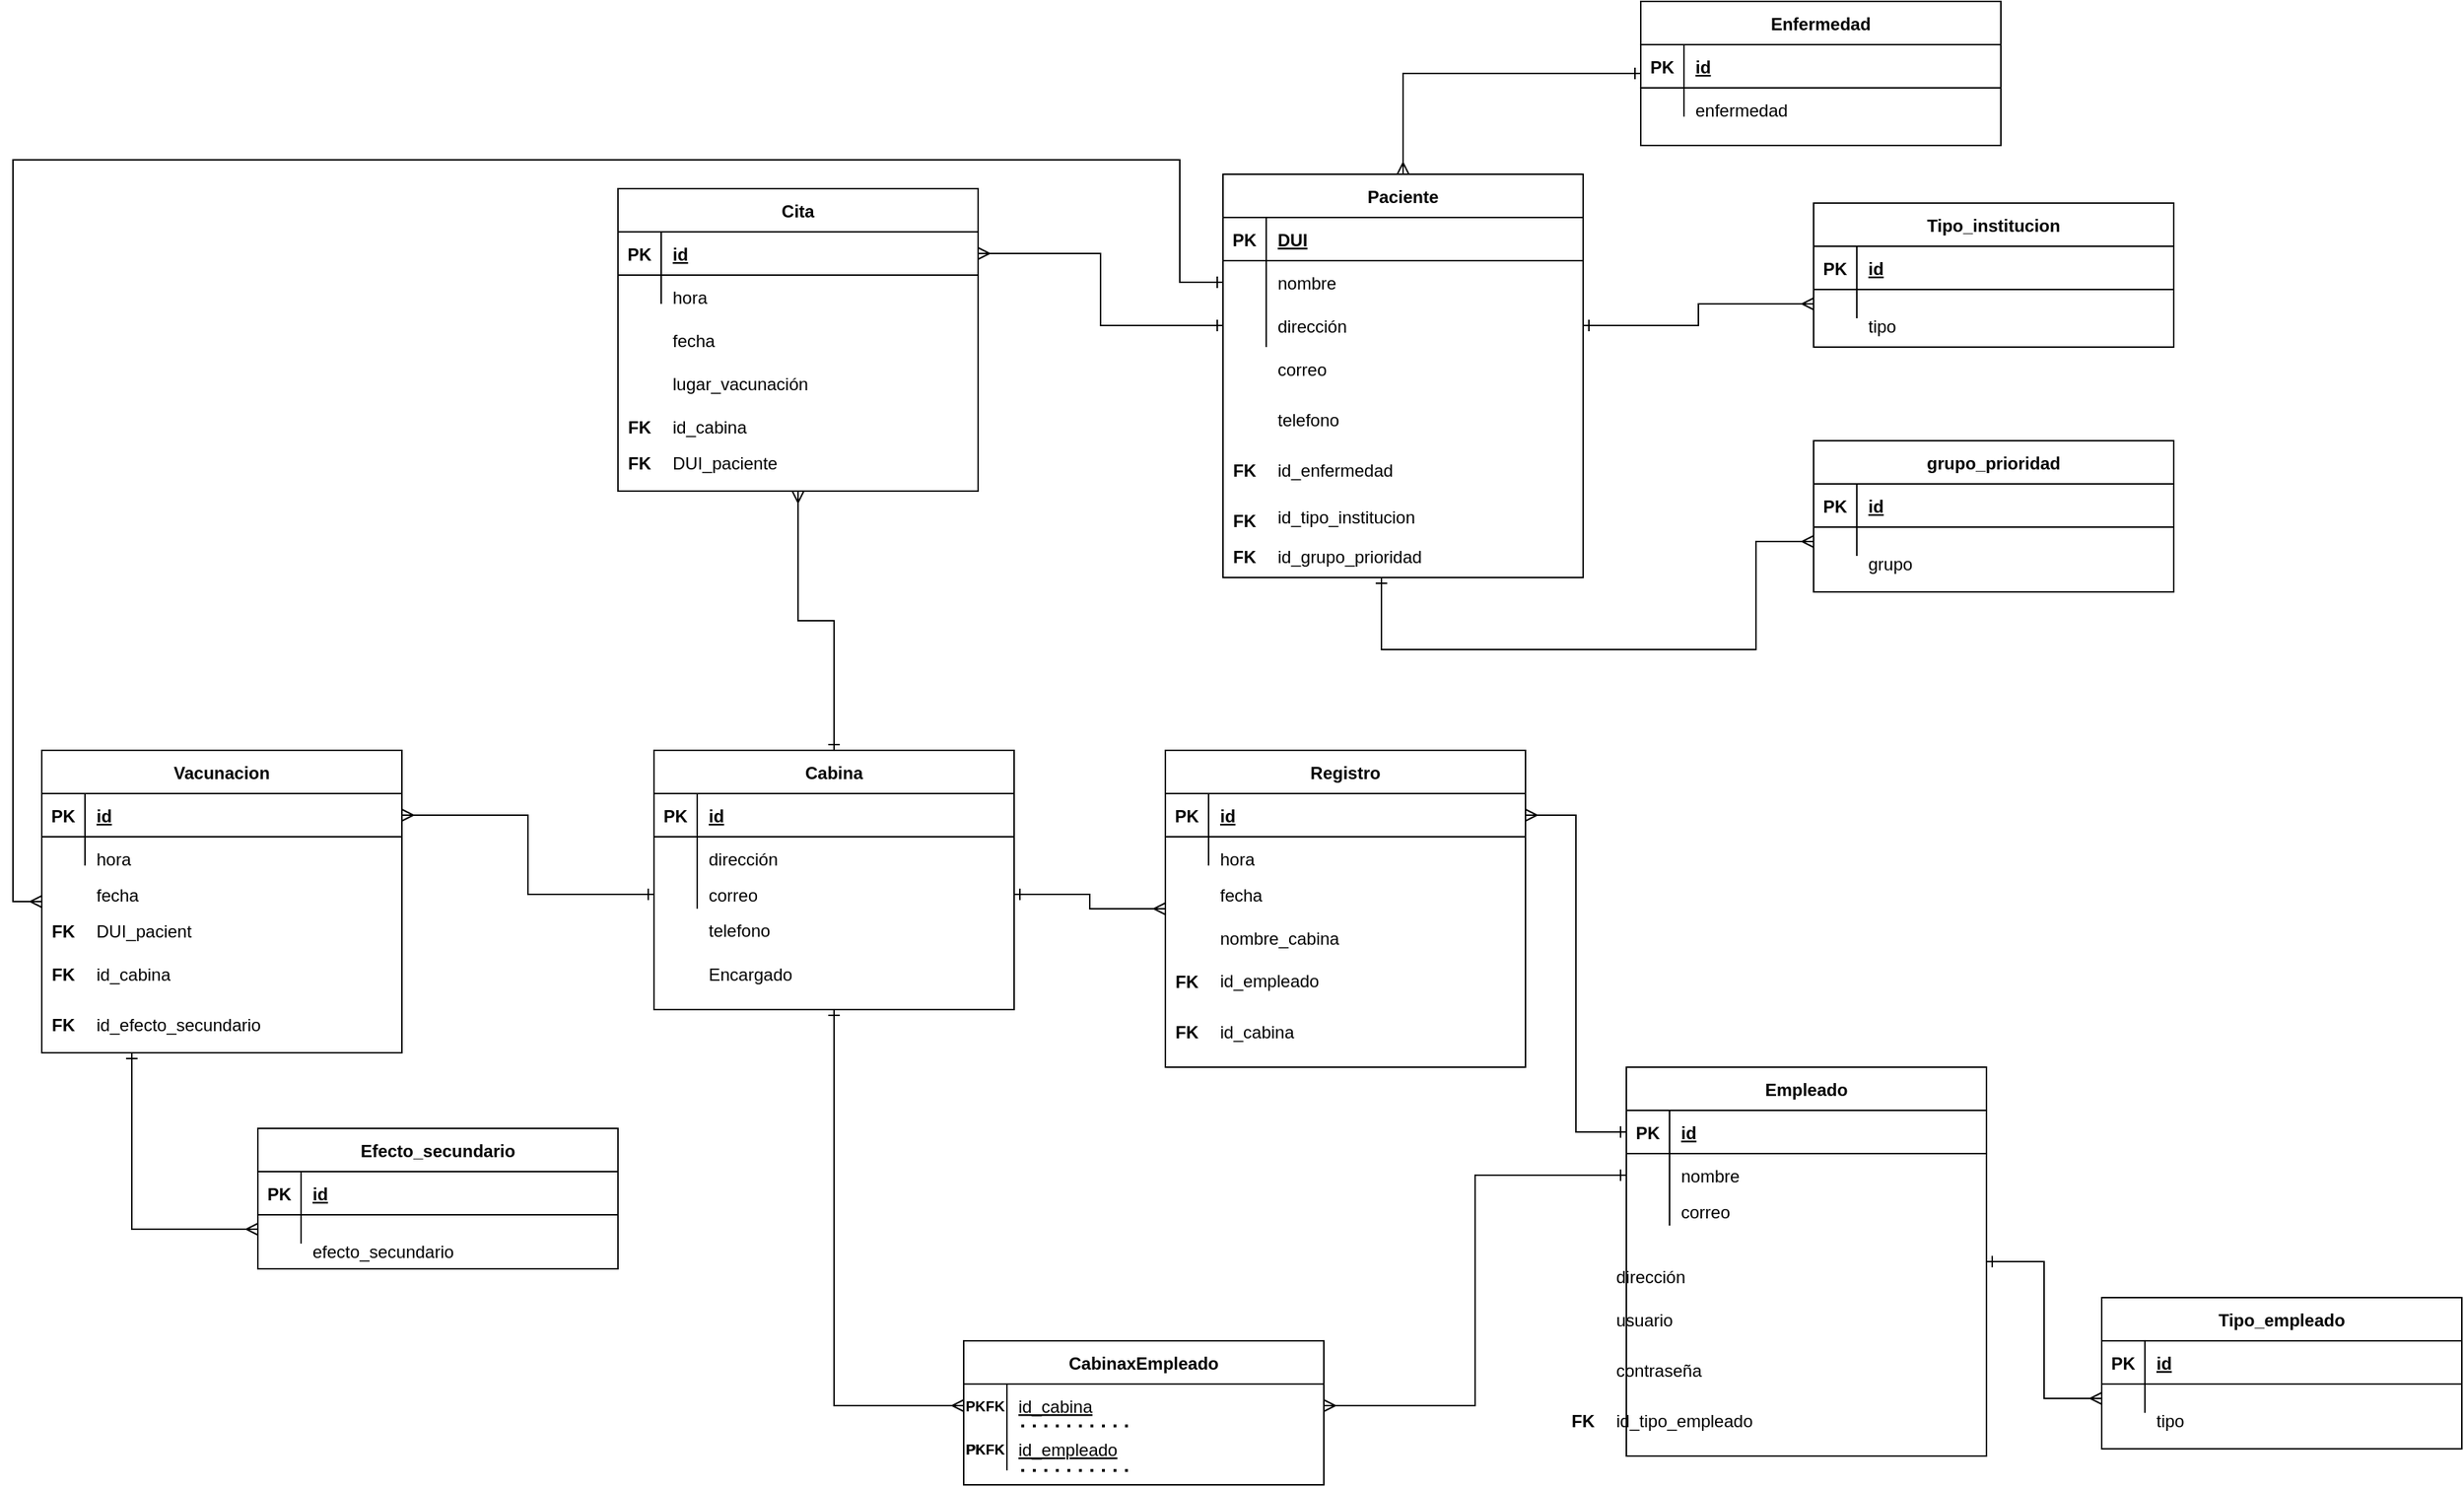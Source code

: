 <mxfile version="14.8.2" type="device"><diagram id="ucucBQ0eZwI9vxKAFCiw" name="Page-1"><mxGraphModel dx="973" dy="1701" grid="1" gridSize="10" guides="1" tooltips="1" connect="1" arrows="1" fold="1" page="1" pageScale="1" pageWidth="827" pageHeight="1169" math="0" shadow="0"><root><mxCell id="0"/><mxCell id="1" parent="0"/><mxCell id="_5tMs9fzG9VFILg5paLS-1" value="Cita" style="shape=table;startSize=30;container=1;collapsible=1;childLayout=tableLayout;fixedRows=1;rowLines=0;fontStyle=1;align=center;resizeLast=1;" parent="1" vertex="1"><mxGeometry x="490" y="40" width="250" height="210" as="geometry"/></mxCell><mxCell id="_5tMs9fzG9VFILg5paLS-2" value="" style="shape=partialRectangle;collapsible=0;dropTarget=0;pointerEvents=0;fillColor=none;points=[[0,0.5],[1,0.5]];portConstraint=eastwest;top=0;left=0;right=0;bottom=1;" parent="_5tMs9fzG9VFILg5paLS-1" vertex="1"><mxGeometry y="30" width="250" height="30" as="geometry"/></mxCell><mxCell id="_5tMs9fzG9VFILg5paLS-3" value="PK" style="shape=partialRectangle;overflow=hidden;connectable=0;fillColor=none;top=0;left=0;bottom=0;right=0;fontStyle=1;" parent="_5tMs9fzG9VFILg5paLS-2" vertex="1"><mxGeometry width="30" height="30" as="geometry"/></mxCell><mxCell id="_5tMs9fzG9VFILg5paLS-4" value="id" style="shape=partialRectangle;overflow=hidden;connectable=0;fillColor=none;top=0;left=0;bottom=0;right=0;align=left;spacingLeft=6;fontStyle=5;" parent="_5tMs9fzG9VFILg5paLS-2" vertex="1"><mxGeometry x="30" width="220" height="30" as="geometry"/></mxCell><mxCell id="_5tMs9fzG9VFILg5paLS-5" value="" style="shape=partialRectangle;collapsible=0;dropTarget=0;pointerEvents=0;fillColor=none;points=[[0,0.5],[1,0.5]];portConstraint=eastwest;top=0;left=0;right=0;bottom=0;" parent="_5tMs9fzG9VFILg5paLS-1" vertex="1"><mxGeometry y="60" width="250" height="20" as="geometry"/></mxCell><mxCell id="_5tMs9fzG9VFILg5paLS-6" value="" style="shape=partialRectangle;overflow=hidden;connectable=0;fillColor=none;top=0;left=0;bottom=0;right=0;" parent="_5tMs9fzG9VFILg5paLS-5" vertex="1"><mxGeometry width="30" height="20" as="geometry"/></mxCell><mxCell id="_5tMs9fzG9VFILg5paLS-7" value="" style="shape=partialRectangle;overflow=hidden;connectable=0;fillColor=none;top=0;left=0;bottom=0;right=0;align=left;spacingLeft=6;" parent="_5tMs9fzG9VFILg5paLS-5" vertex="1"><mxGeometry x="30" width="220" height="20" as="geometry"/></mxCell><mxCell id="_5tMs9fzG9VFILg5paLS-8" value="hora" style="shape=partialRectangle;overflow=hidden;connectable=0;fillColor=none;top=0;left=0;bottom=0;right=0;align=left;spacingLeft=6;" parent="1" vertex="1"><mxGeometry x="520" y="100" width="220" height="30" as="geometry"/></mxCell><mxCell id="_5tMs9fzG9VFILg5paLS-9" value="Paciente" style="shape=table;startSize=30;container=1;collapsible=1;childLayout=tableLayout;fixedRows=1;rowLines=0;fontStyle=1;align=center;resizeLast=1;" parent="1" vertex="1"><mxGeometry x="910" y="30" width="250" height="280" as="geometry"/></mxCell><mxCell id="_5tMs9fzG9VFILg5paLS-10" value="" style="shape=partialRectangle;collapsible=0;dropTarget=0;pointerEvents=0;fillColor=none;points=[[0,0.5],[1,0.5]];portConstraint=eastwest;top=0;left=0;right=0;bottom=1;" parent="_5tMs9fzG9VFILg5paLS-9" vertex="1"><mxGeometry y="30" width="250" height="30" as="geometry"/></mxCell><mxCell id="_5tMs9fzG9VFILg5paLS-11" value="PK" style="shape=partialRectangle;overflow=hidden;connectable=0;fillColor=none;top=0;left=0;bottom=0;right=0;fontStyle=1;" parent="_5tMs9fzG9VFILg5paLS-10" vertex="1"><mxGeometry width="30" height="30" as="geometry"/></mxCell><mxCell id="_5tMs9fzG9VFILg5paLS-12" value="DUI" style="shape=partialRectangle;overflow=hidden;connectable=0;fillColor=none;top=0;left=0;bottom=0;right=0;align=left;spacingLeft=6;fontStyle=5;" parent="_5tMs9fzG9VFILg5paLS-10" vertex="1"><mxGeometry x="30" width="220" height="30" as="geometry"/></mxCell><mxCell id="_5tMs9fzG9VFILg5paLS-13" value="" style="shape=partialRectangle;collapsible=0;dropTarget=0;pointerEvents=0;fillColor=none;points=[[0,0.5],[1,0.5]];portConstraint=eastwest;top=0;left=0;right=0;bottom=0;" parent="_5tMs9fzG9VFILg5paLS-9" vertex="1"><mxGeometry y="60" width="250" height="30" as="geometry"/></mxCell><mxCell id="_5tMs9fzG9VFILg5paLS-14" value="" style="shape=partialRectangle;overflow=hidden;connectable=0;fillColor=none;top=0;left=0;bottom=0;right=0;" parent="_5tMs9fzG9VFILg5paLS-13" vertex="1"><mxGeometry width="30" height="30" as="geometry"/></mxCell><mxCell id="_5tMs9fzG9VFILg5paLS-15" value="nombre" style="shape=partialRectangle;overflow=hidden;connectable=0;fillColor=none;top=0;left=0;bottom=0;right=0;align=left;spacingLeft=6;" parent="_5tMs9fzG9VFILg5paLS-13" vertex="1"><mxGeometry x="30" width="220" height="30" as="geometry"/></mxCell><mxCell id="_5tMs9fzG9VFILg5paLS-16" value="" style="shape=partialRectangle;collapsible=0;dropTarget=0;pointerEvents=0;fillColor=none;points=[[0,0.5],[1,0.5]];portConstraint=eastwest;top=0;left=0;right=0;bottom=0;" parent="_5tMs9fzG9VFILg5paLS-9" vertex="1"><mxGeometry y="90" width="250" height="30" as="geometry"/></mxCell><mxCell id="_5tMs9fzG9VFILg5paLS-17" value="" style="shape=partialRectangle;overflow=hidden;connectable=0;fillColor=none;top=0;left=0;bottom=0;right=0;" parent="_5tMs9fzG9VFILg5paLS-16" vertex="1"><mxGeometry width="30" height="30" as="geometry"/></mxCell><mxCell id="_5tMs9fzG9VFILg5paLS-18" value="dirección" style="shape=partialRectangle;overflow=hidden;connectable=0;fillColor=none;top=0;left=0;bottom=0;right=0;align=left;spacingLeft=6;" parent="_5tMs9fzG9VFILg5paLS-16" vertex="1"><mxGeometry x="30" width="220" height="30" as="geometry"/></mxCell><mxCell id="_5tMs9fzG9VFILg5paLS-19" value="correo" style="shape=partialRectangle;overflow=hidden;connectable=0;fillColor=none;top=0;left=0;bottom=0;right=0;align=left;spacingLeft=6;" parent="1" vertex="1"><mxGeometry x="940" y="150" width="220" height="30" as="geometry"/></mxCell><mxCell id="_5tMs9fzG9VFILg5paLS-20" value="telefono" style="shape=partialRectangle;overflow=hidden;connectable=0;fillColor=none;top=0;left=0;bottom=0;right=0;align=left;spacingLeft=6;" parent="1" vertex="1"><mxGeometry x="940" y="180" width="220" height="40" as="geometry"/></mxCell><mxCell id="_5tMs9fzG9VFILg5paLS-21" style="edgeStyle=orthogonalEdgeStyle;rounded=0;orthogonalLoop=1;jettySize=auto;html=1;startArrow=ERone;startFill=0;endArrow=ERmany;endFill=0;exitX=0;exitY=0.5;exitDx=0;exitDy=0;entryX=1;entryY=0.5;entryDx=0;entryDy=0;" parent="1" source="_5tMs9fzG9VFILg5paLS-16" target="_5tMs9fzG9VFILg5paLS-2" edge="1"><mxGeometry relative="1" as="geometry"><mxPoint x="330" y="125" as="sourcePoint"/><mxPoint x="740" y="105" as="targetPoint"/></mxGeometry></mxCell><mxCell id="_5tMs9fzG9VFILg5paLS-22" value="DUI_paciente" style="shape=partialRectangle;overflow=hidden;connectable=0;fillColor=none;top=0;left=0;bottom=0;right=0;align=left;spacingLeft=6;" parent="1" vertex="1"><mxGeometry x="520" y="215" width="220" height="30" as="geometry"/></mxCell><mxCell id="_5tMs9fzG9VFILg5paLS-23" value="FK" style="shape=partialRectangle;overflow=hidden;connectable=0;fillColor=none;top=0;left=0;bottom=0;right=0;fontStyle=1;" parent="1" vertex="1"><mxGeometry x="490" y="215" width="30" height="30" as="geometry"/></mxCell><mxCell id="_5tMs9fzG9VFILg5paLS-24" value="id_enfermedad" style="shape=partialRectangle;overflow=hidden;connectable=0;fillColor=none;top=0;left=0;bottom=0;right=0;align=left;spacingLeft=6;" parent="1" vertex="1"><mxGeometry x="940" y="215" width="220" height="40" as="geometry"/></mxCell><mxCell id="_5tMs9fzG9VFILg5paLS-26" value="id_cabina" style="shape=partialRectangle;overflow=hidden;connectable=0;fillColor=none;top=0;left=0;bottom=0;right=0;align=left;spacingLeft=6;" parent="1" vertex="1"><mxGeometry x="520" y="190" width="220" height="30" as="geometry"/></mxCell><mxCell id="_5tMs9fzG9VFILg5paLS-27" value="FK" style="shape=partialRectangle;overflow=hidden;connectable=0;fillColor=none;top=0;left=0;bottom=0;right=0;fontStyle=1;" parent="1" vertex="1"><mxGeometry x="490" y="190" width="30" height="30" as="geometry"/></mxCell><mxCell id="_5tMs9fzG9VFILg5paLS-28" style="edgeStyle=orthogonalEdgeStyle;rounded=0;orthogonalLoop=1;jettySize=auto;html=1;startArrow=ERone;startFill=0;endArrow=ERmany;endFill=0;exitX=0.5;exitY=0;exitDx=0;exitDy=0;entryX=0.5;entryY=1;entryDx=0;entryDy=0;" parent="1" source="_5tMs9fzG9VFILg5paLS-29" target="_5tMs9fzG9VFILg5paLS-1" edge="1"><mxGeometry relative="1" as="geometry"><mxPoint x="880" y="340" as="sourcePoint"/><mxPoint x="614" y="310" as="targetPoint"/></mxGeometry></mxCell><mxCell id="_5tMs9fzG9VFILg5paLS-29" value="Cabina" style="shape=table;startSize=30;container=1;collapsible=1;childLayout=tableLayout;fixedRows=1;rowLines=0;fontStyle=1;align=center;resizeLast=1;" parent="1" vertex="1"><mxGeometry x="515" y="430" width="250" height="180" as="geometry"/></mxCell><mxCell id="_5tMs9fzG9VFILg5paLS-30" value="" style="shape=partialRectangle;collapsible=0;dropTarget=0;pointerEvents=0;fillColor=none;points=[[0,0.5],[1,0.5]];portConstraint=eastwest;top=0;left=0;right=0;bottom=1;" parent="_5tMs9fzG9VFILg5paLS-29" vertex="1"><mxGeometry y="30" width="250" height="30" as="geometry"/></mxCell><mxCell id="_5tMs9fzG9VFILg5paLS-31" value="PK" style="shape=partialRectangle;overflow=hidden;connectable=0;fillColor=none;top=0;left=0;bottom=0;right=0;fontStyle=1;" parent="_5tMs9fzG9VFILg5paLS-30" vertex="1"><mxGeometry width="30" height="30" as="geometry"/></mxCell><mxCell id="_5tMs9fzG9VFILg5paLS-32" value="id" style="shape=partialRectangle;overflow=hidden;connectable=0;fillColor=none;top=0;left=0;bottom=0;right=0;align=left;spacingLeft=6;fontStyle=5;" parent="_5tMs9fzG9VFILg5paLS-30" vertex="1"><mxGeometry x="30" width="220" height="30" as="geometry"/></mxCell><mxCell id="_5tMs9fzG9VFILg5paLS-33" value="" style="shape=partialRectangle;collapsible=0;dropTarget=0;pointerEvents=0;fillColor=none;points=[[0,0.5],[1,0.5]];portConstraint=eastwest;top=0;left=0;right=0;bottom=0;" parent="_5tMs9fzG9VFILg5paLS-29" vertex="1"><mxGeometry y="60" width="250" height="30" as="geometry"/></mxCell><mxCell id="_5tMs9fzG9VFILg5paLS-34" value="" style="shape=partialRectangle;overflow=hidden;connectable=0;fillColor=none;top=0;left=0;bottom=0;right=0;" parent="_5tMs9fzG9VFILg5paLS-33" vertex="1"><mxGeometry width="30" height="30" as="geometry"/></mxCell><mxCell id="_5tMs9fzG9VFILg5paLS-35" value="dirección" style="shape=partialRectangle;overflow=hidden;connectable=0;fillColor=none;top=0;left=0;bottom=0;right=0;align=left;spacingLeft=6;" parent="_5tMs9fzG9VFILg5paLS-33" vertex="1"><mxGeometry x="30" width="220" height="30" as="geometry"/></mxCell><mxCell id="_5tMs9fzG9VFILg5paLS-36" value="" style="shape=partialRectangle;collapsible=0;dropTarget=0;pointerEvents=0;fillColor=none;points=[[0,0.5],[1,0.5]];portConstraint=eastwest;top=0;left=0;right=0;bottom=0;" parent="_5tMs9fzG9VFILg5paLS-29" vertex="1"><mxGeometry y="90" width="250" height="20" as="geometry"/></mxCell><mxCell id="_5tMs9fzG9VFILg5paLS-37" value="" style="shape=partialRectangle;overflow=hidden;connectable=0;fillColor=none;top=0;left=0;bottom=0;right=0;" parent="_5tMs9fzG9VFILg5paLS-36" vertex="1"><mxGeometry width="30" height="20" as="geometry"/></mxCell><mxCell id="_5tMs9fzG9VFILg5paLS-38" value="correo" style="shape=partialRectangle;overflow=hidden;connectable=0;fillColor=none;top=0;left=0;bottom=0;right=0;align=left;spacingLeft=6;" parent="_5tMs9fzG9VFILg5paLS-36" vertex="1"><mxGeometry x="30" width="220" height="20" as="geometry"/></mxCell><mxCell id="_5tMs9fzG9VFILg5paLS-39" value="telefono" style="shape=partialRectangle;overflow=hidden;connectable=0;fillColor=none;top=0;left=0;bottom=0;right=0;align=left;spacingLeft=6;" parent="1" vertex="1"><mxGeometry x="545" y="539.5" width="220" height="30" as="geometry"/></mxCell><mxCell id="_5tMs9fzG9VFILg5paLS-40" value="Encargado" style="shape=partialRectangle;overflow=hidden;connectable=0;fillColor=none;top=0;left=0;bottom=0;right=0;align=left;spacingLeft=6;" parent="1" vertex="1"><mxGeometry x="545" y="570" width="220" height="30" as="geometry"/></mxCell><mxCell id="_5tMs9fzG9VFILg5paLS-41" value="Empleado" style="shape=table;startSize=30;container=1;collapsible=1;childLayout=tableLayout;fixedRows=1;rowLines=0;fontStyle=1;align=center;resizeLast=1;" parent="1" vertex="1"><mxGeometry x="1190" y="650" width="250" height="270" as="geometry"/></mxCell><mxCell id="_5tMs9fzG9VFILg5paLS-42" value="" style="shape=partialRectangle;collapsible=0;dropTarget=0;pointerEvents=0;fillColor=none;points=[[0,0.5],[1,0.5]];portConstraint=eastwest;top=0;left=0;right=0;bottom=1;" parent="_5tMs9fzG9VFILg5paLS-41" vertex="1"><mxGeometry y="30" width="250" height="30" as="geometry"/></mxCell><mxCell id="_5tMs9fzG9VFILg5paLS-43" value="PK" style="shape=partialRectangle;overflow=hidden;connectable=0;fillColor=none;top=0;left=0;bottom=0;right=0;fontStyle=1;" parent="_5tMs9fzG9VFILg5paLS-42" vertex="1"><mxGeometry width="30" height="30" as="geometry"/></mxCell><mxCell id="_5tMs9fzG9VFILg5paLS-44" value="id" style="shape=partialRectangle;overflow=hidden;connectable=0;fillColor=none;top=0;left=0;bottom=0;right=0;align=left;spacingLeft=6;fontStyle=5;" parent="_5tMs9fzG9VFILg5paLS-42" vertex="1"><mxGeometry x="30" width="220" height="30" as="geometry"/></mxCell><mxCell id="_5tMs9fzG9VFILg5paLS-45" value="" style="shape=partialRectangle;collapsible=0;dropTarget=0;pointerEvents=0;fillColor=none;points=[[0,0.5],[1,0.5]];portConstraint=eastwest;top=0;left=0;right=0;bottom=0;" parent="_5tMs9fzG9VFILg5paLS-41" vertex="1"><mxGeometry y="60" width="250" height="30" as="geometry"/></mxCell><mxCell id="_5tMs9fzG9VFILg5paLS-46" value="" style="shape=partialRectangle;overflow=hidden;connectable=0;fillColor=none;top=0;left=0;bottom=0;right=0;" parent="_5tMs9fzG9VFILg5paLS-45" vertex="1"><mxGeometry width="30" height="30" as="geometry"/></mxCell><mxCell id="_5tMs9fzG9VFILg5paLS-47" value="nombre" style="shape=partialRectangle;overflow=hidden;connectable=0;fillColor=none;top=0;left=0;bottom=0;right=0;align=left;spacingLeft=6;" parent="_5tMs9fzG9VFILg5paLS-45" vertex="1"><mxGeometry x="30" width="220" height="30" as="geometry"/></mxCell><mxCell id="_5tMs9fzG9VFILg5paLS-48" value="" style="shape=partialRectangle;collapsible=0;dropTarget=0;pointerEvents=0;fillColor=none;points=[[0,0.5],[1,0.5]];portConstraint=eastwest;top=0;left=0;right=0;bottom=0;" parent="_5tMs9fzG9VFILg5paLS-41" vertex="1"><mxGeometry y="90" width="250" height="20" as="geometry"/></mxCell><mxCell id="_5tMs9fzG9VFILg5paLS-49" value="" style="shape=partialRectangle;overflow=hidden;connectable=0;fillColor=none;top=0;left=0;bottom=0;right=0;" parent="_5tMs9fzG9VFILg5paLS-48" vertex="1"><mxGeometry width="30" height="20" as="geometry"/></mxCell><mxCell id="_5tMs9fzG9VFILg5paLS-50" value="correo" style="shape=partialRectangle;overflow=hidden;connectable=0;fillColor=none;top=0;left=0;bottom=0;right=0;align=left;spacingLeft=6;" parent="_5tMs9fzG9VFILg5paLS-48" vertex="1"><mxGeometry x="30" width="220" height="20" as="geometry"/></mxCell><mxCell id="_5tMs9fzG9VFILg5paLS-52" value="dirección" style="shape=partialRectangle;overflow=hidden;connectable=0;fillColor=none;top=0;left=0;bottom=0;right=0;align=left;spacingLeft=6;" parent="1" vertex="1"><mxGeometry x="1175" y="780" width="220" height="30" as="geometry"/></mxCell><mxCell id="_5tMs9fzG9VFILg5paLS-54" value="CabinaxEmpleado" style="shape=table;startSize=30;container=1;collapsible=1;childLayout=tableLayout;fixedRows=1;rowLines=0;fontStyle=1;align=center;resizeLast=1;" parent="1" vertex="1"><mxGeometry x="730" y="840" width="250" height="100" as="geometry"/></mxCell><mxCell id="_5tMs9fzG9VFILg5paLS-55" value="" style="shape=partialRectangle;collapsible=0;dropTarget=0;pointerEvents=0;fillColor=none;points=[[0,0.5],[1,0.5]];portConstraint=eastwest;top=0;left=0;right=0;bottom=0;" parent="_5tMs9fzG9VFILg5paLS-54" vertex="1"><mxGeometry y="30" width="250" height="30" as="geometry"/></mxCell><mxCell id="_5tMs9fzG9VFILg5paLS-56" value="PKFK" style="shape=partialRectangle;overflow=hidden;connectable=0;fillColor=none;top=0;left=0;bottom=0;right=0;fontSize=10;fontStyle=1" parent="_5tMs9fzG9VFILg5paLS-55" vertex="1"><mxGeometry width="30" height="30" as="geometry"/></mxCell><mxCell id="_5tMs9fzG9VFILg5paLS-57" value="id_cabina" style="shape=partialRectangle;overflow=hidden;connectable=0;fillColor=none;top=0;left=0;bottom=0;right=0;align=left;spacingLeft=6;fontStyle=4" parent="_5tMs9fzG9VFILg5paLS-55" vertex="1"><mxGeometry x="30" width="220" height="30" as="geometry"/></mxCell><mxCell id="_5tMs9fzG9VFILg5paLS-58" value="" style="shape=partialRectangle;collapsible=0;dropTarget=0;pointerEvents=0;fillColor=none;points=[[0,0.5],[1,0.5]];portConstraint=eastwest;top=0;left=0;right=0;bottom=0;" parent="_5tMs9fzG9VFILg5paLS-54" vertex="1"><mxGeometry y="60" width="250" height="30" as="geometry"/></mxCell><mxCell id="_5tMs9fzG9VFILg5paLS-59" value="" style="shape=partialRectangle;overflow=hidden;connectable=0;fillColor=none;top=0;left=0;bottom=0;right=0;" parent="_5tMs9fzG9VFILg5paLS-58" vertex="1"><mxGeometry width="30" height="30" as="geometry"/></mxCell><mxCell id="_5tMs9fzG9VFILg5paLS-60" value="id_empleado" style="shape=partialRectangle;overflow=hidden;connectable=0;fillColor=none;top=0;left=0;bottom=0;right=0;align=left;spacingLeft=6;fontStyle=4" parent="_5tMs9fzG9VFILg5paLS-58" vertex="1"><mxGeometry x="30" width="220" height="30" as="geometry"/></mxCell><mxCell id="_5tMs9fzG9VFILg5paLS-61" value="PKFK" style="shape=partialRectangle;overflow=hidden;connectable=0;fillColor=none;top=0;left=0;bottom=0;right=0;fontSize=10;" parent="1" vertex="1"><mxGeometry x="730" y="900" width="30" height="30" as="geometry"/></mxCell><mxCell id="_5tMs9fzG9VFILg5paLS-62" value="PKFK" style="shape=partialRectangle;overflow=hidden;connectable=0;fillColor=none;top=0;left=0;bottom=0;right=0;fontSize=10;fontStyle=1" parent="1" vertex="1"><mxGeometry x="730" y="900" width="30" height="30" as="geometry"/></mxCell><mxCell id="_5tMs9fzG9VFILg5paLS-63" value="" style="endArrow=none;dashed=1;html=1;dashPattern=1 3;strokeWidth=2;" parent="1" edge="1"><mxGeometry width="50" height="50" relative="1" as="geometry"><mxPoint x="770.0" y="899.17" as="sourcePoint"/><mxPoint x="850.0" y="899.17" as="targetPoint"/></mxGeometry></mxCell><mxCell id="_5tMs9fzG9VFILg5paLS-64" value="" style="endArrow=none;dashed=1;html=1;dashPattern=1 3;strokeWidth=2;" parent="1" edge="1"><mxGeometry width="50" height="50" relative="1" as="geometry"><mxPoint x="770.0" y="930" as="sourcePoint"/><mxPoint x="850.0" y="930" as="targetPoint"/></mxGeometry></mxCell><mxCell id="_5tMs9fzG9VFILg5paLS-65" style="edgeStyle=orthogonalEdgeStyle;rounded=0;orthogonalLoop=1;jettySize=auto;html=1;startArrow=ERone;startFill=0;endArrow=ERmany;endFill=0;exitX=0.5;exitY=1;exitDx=0;exitDy=0;entryX=0;entryY=0.5;entryDx=0;entryDy=0;" parent="1" source="_5tMs9fzG9VFILg5paLS-29" target="_5tMs9fzG9VFILg5paLS-55" edge="1"><mxGeometry relative="1" as="geometry"><mxPoint x="643" y="950" as="sourcePoint"/><mxPoint x="617" y="750" as="targetPoint"/></mxGeometry></mxCell><mxCell id="_5tMs9fzG9VFILg5paLS-66" style="edgeStyle=orthogonalEdgeStyle;rounded=0;orthogonalLoop=1;jettySize=auto;html=1;startArrow=ERone;startFill=0;endArrow=ERmany;endFill=0;exitX=0;exitY=0.5;exitDx=0;exitDy=0;entryX=1;entryY=0.5;entryDx=0;entryDy=0;" parent="1" source="_5tMs9fzG9VFILg5paLS-45" target="_5tMs9fzG9VFILg5paLS-55" edge="1"><mxGeometry relative="1" as="geometry"><mxPoint x="1296" y="885" as="sourcePoint"/><mxPoint x="1270" y="685" as="targetPoint"/></mxGeometry></mxCell><mxCell id="_5tMs9fzG9VFILg5paLS-70" value="fecha" style="shape=partialRectangle;overflow=hidden;connectable=0;fillColor=none;top=0;left=0;bottom=0;right=0;align=left;spacingLeft=6;fontStyle=0" parent="1" vertex="1"><mxGeometry x="520" y="130" width="220" height="30" as="geometry"/></mxCell><mxCell id="_5tMs9fzG9VFILg5paLS-71" value="lugar_vacunación" style="shape=partialRectangle;overflow=hidden;connectable=0;fillColor=none;top=0;left=0;bottom=0;right=0;align=left;spacingLeft=6;" parent="1" vertex="1"><mxGeometry x="520" y="160" width="220" height="30" as="geometry"/></mxCell><mxCell id="_5tMs9fzG9VFILg5paLS-72" value="Registro" style="shape=table;startSize=30;container=1;collapsible=1;childLayout=tableLayout;fixedRows=1;rowLines=0;fontStyle=1;align=center;resizeLast=1;" parent="1" vertex="1"><mxGeometry x="870" y="430" width="250" height="220" as="geometry"/></mxCell><mxCell id="_5tMs9fzG9VFILg5paLS-73" value="" style="shape=partialRectangle;collapsible=0;dropTarget=0;pointerEvents=0;fillColor=none;points=[[0,0.5],[1,0.5]];portConstraint=eastwest;top=0;left=0;right=0;bottom=1;" parent="_5tMs9fzG9VFILg5paLS-72" vertex="1"><mxGeometry y="30" width="250" height="30" as="geometry"/></mxCell><mxCell id="_5tMs9fzG9VFILg5paLS-74" value="PK" style="shape=partialRectangle;overflow=hidden;connectable=0;fillColor=none;top=0;left=0;bottom=0;right=0;fontStyle=1;" parent="_5tMs9fzG9VFILg5paLS-73" vertex="1"><mxGeometry width="30" height="30" as="geometry"/></mxCell><mxCell id="_5tMs9fzG9VFILg5paLS-75" value="id" style="shape=partialRectangle;overflow=hidden;connectable=0;fillColor=none;top=0;left=0;bottom=0;right=0;align=left;spacingLeft=6;fontStyle=5;" parent="_5tMs9fzG9VFILg5paLS-73" vertex="1"><mxGeometry x="30" width="220" height="30" as="geometry"/></mxCell><mxCell id="_5tMs9fzG9VFILg5paLS-76" value="" style="shape=partialRectangle;collapsible=0;dropTarget=0;pointerEvents=0;fillColor=none;points=[[0,0.5],[1,0.5]];portConstraint=eastwest;top=0;left=0;right=0;bottom=0;" parent="_5tMs9fzG9VFILg5paLS-72" vertex="1"><mxGeometry y="60" width="250" height="20" as="geometry"/></mxCell><mxCell id="_5tMs9fzG9VFILg5paLS-77" value="" style="shape=partialRectangle;overflow=hidden;connectable=0;fillColor=none;top=0;left=0;bottom=0;right=0;" parent="_5tMs9fzG9VFILg5paLS-76" vertex="1"><mxGeometry width="30" height="20" as="geometry"/></mxCell><mxCell id="_5tMs9fzG9VFILg5paLS-78" value="" style="shape=partialRectangle;overflow=hidden;connectable=0;fillColor=none;top=0;left=0;bottom=0;right=0;align=left;spacingLeft=6;" parent="_5tMs9fzG9VFILg5paLS-76" vertex="1"><mxGeometry x="30" width="220" height="20" as="geometry"/></mxCell><mxCell id="_5tMs9fzG9VFILg5paLS-79" value="hora" style="shape=partialRectangle;overflow=hidden;connectable=0;fillColor=none;top=0;left=0;bottom=0;right=0;align=left;spacingLeft=6;" parent="1" vertex="1"><mxGeometry x="900" y="490" width="220" height="30" as="geometry"/></mxCell><mxCell id="_5tMs9fzG9VFILg5paLS-80" value="id_empleado" style="shape=partialRectangle;overflow=hidden;connectable=0;fillColor=none;top=0;left=0;bottom=0;right=0;align=left;spacingLeft=6;" parent="1" vertex="1"><mxGeometry x="900" y="569.5" width="220" height="40" as="geometry"/></mxCell><mxCell id="_5tMs9fzG9VFILg5paLS-81" value="FK" style="shape=partialRectangle;overflow=hidden;connectable=0;fillColor=none;top=0;left=0;bottom=0;right=0;fontStyle=1;" parent="1" vertex="1"><mxGeometry x="870" y="575" width="30" height="30" as="geometry"/></mxCell><mxCell id="_5tMs9fzG9VFILg5paLS-82" value="fecha" style="shape=partialRectangle;overflow=hidden;connectable=0;fillColor=none;top=0;left=0;bottom=0;right=0;align=left;spacingLeft=6;fontStyle=0" parent="1" vertex="1"><mxGeometry x="900" y="515" width="220" height="30" as="geometry"/></mxCell><mxCell id="_5tMs9fzG9VFILg5paLS-83" value="nombre_cabina" style="shape=partialRectangle;overflow=hidden;connectable=0;fillColor=none;top=0;left=0;bottom=0;right=0;align=left;spacingLeft=6;" parent="1" vertex="1"><mxGeometry x="900" y="545" width="220" height="30" as="geometry"/></mxCell><mxCell id="_5tMs9fzG9VFILg5paLS-84" style="edgeStyle=orthogonalEdgeStyle;rounded=0;orthogonalLoop=1;jettySize=auto;html=1;startArrow=ERone;startFill=0;endArrow=ERmany;endFill=0;exitX=0;exitY=0.5;exitDx=0;exitDy=0;entryX=1;entryY=0.5;entryDx=0;entryDy=0;" parent="1" source="_5tMs9fzG9VFILg5paLS-42" target="_5tMs9fzG9VFILg5paLS-73" edge="1"><mxGeometry relative="1" as="geometry"><mxPoint x="650" y="440" as="sourcePoint"/><mxPoint x="625" y="300" as="targetPoint"/></mxGeometry></mxCell><mxCell id="_5tMs9fzG9VFILg5paLS-85" value="Vacunacion" style="shape=table;startSize=30;container=1;collapsible=1;childLayout=tableLayout;fixedRows=1;rowLines=0;fontStyle=1;align=center;resizeLast=1;" parent="1" vertex="1"><mxGeometry x="90" y="430" width="250" height="210" as="geometry"/></mxCell><mxCell id="_5tMs9fzG9VFILg5paLS-86" value="" style="shape=partialRectangle;collapsible=0;dropTarget=0;pointerEvents=0;fillColor=none;points=[[0,0.5],[1,0.5]];portConstraint=eastwest;top=0;left=0;right=0;bottom=1;" parent="_5tMs9fzG9VFILg5paLS-85" vertex="1"><mxGeometry y="30" width="250" height="30" as="geometry"/></mxCell><mxCell id="_5tMs9fzG9VFILg5paLS-87" value="PK" style="shape=partialRectangle;overflow=hidden;connectable=0;fillColor=none;top=0;left=0;bottom=0;right=0;fontStyle=1;" parent="_5tMs9fzG9VFILg5paLS-86" vertex="1"><mxGeometry width="30" height="30" as="geometry"/></mxCell><mxCell id="_5tMs9fzG9VFILg5paLS-88" value="id" style="shape=partialRectangle;overflow=hidden;connectable=0;fillColor=none;top=0;left=0;bottom=0;right=0;align=left;spacingLeft=6;fontStyle=5;" parent="_5tMs9fzG9VFILg5paLS-86" vertex="1"><mxGeometry x="30" width="220" height="30" as="geometry"/></mxCell><mxCell id="_5tMs9fzG9VFILg5paLS-89" value="" style="shape=partialRectangle;collapsible=0;dropTarget=0;pointerEvents=0;fillColor=none;points=[[0,0.5],[1,0.5]];portConstraint=eastwest;top=0;left=0;right=0;bottom=0;" parent="_5tMs9fzG9VFILg5paLS-85" vertex="1"><mxGeometry y="60" width="250" height="20" as="geometry"/></mxCell><mxCell id="_5tMs9fzG9VFILg5paLS-90" value="" style="shape=partialRectangle;overflow=hidden;connectable=0;fillColor=none;top=0;left=0;bottom=0;right=0;" parent="_5tMs9fzG9VFILg5paLS-89" vertex="1"><mxGeometry width="30" height="20" as="geometry"/></mxCell><mxCell id="_5tMs9fzG9VFILg5paLS-91" value="" style="shape=partialRectangle;overflow=hidden;connectable=0;fillColor=none;top=0;left=0;bottom=0;right=0;align=left;spacingLeft=6;" parent="_5tMs9fzG9VFILg5paLS-89" vertex="1"><mxGeometry x="30" width="220" height="20" as="geometry"/></mxCell><mxCell id="_5tMs9fzG9VFILg5paLS-92" value="hora" style="shape=partialRectangle;overflow=hidden;connectable=0;fillColor=none;top=0;left=0;bottom=0;right=0;align=left;spacingLeft=6;" parent="1" vertex="1"><mxGeometry x="120" y="490" width="220" height="30" as="geometry"/></mxCell><mxCell id="_5tMs9fzG9VFILg5paLS-93" value="id_cabina" style="shape=partialRectangle;overflow=hidden;connectable=0;fillColor=none;top=0;left=0;bottom=0;right=0;align=left;spacingLeft=6;" parent="1" vertex="1"><mxGeometry x="120" y="565" width="220" height="40" as="geometry"/></mxCell><mxCell id="_5tMs9fzG9VFILg5paLS-94" value="FK" style="shape=partialRectangle;overflow=hidden;connectable=0;fillColor=none;top=0;left=0;bottom=0;right=0;fontStyle=1;" parent="1" vertex="1"><mxGeometry x="90" y="570" width="30" height="30" as="geometry"/></mxCell><mxCell id="_5tMs9fzG9VFILg5paLS-95" value="fecha" style="shape=partialRectangle;overflow=hidden;connectable=0;fillColor=none;top=0;left=0;bottom=0;right=0;align=left;spacingLeft=6;fontStyle=0" parent="1" vertex="1"><mxGeometry x="120" y="515" width="220" height="30" as="geometry"/></mxCell><mxCell id="_5tMs9fzG9VFILg5paLS-97" style="edgeStyle=orthogonalEdgeStyle;rounded=0;orthogonalLoop=1;jettySize=auto;html=1;startArrow=ERone;startFill=0;endArrow=ERmany;endFill=0;exitX=0;exitY=0.5;exitDx=0;exitDy=0;entryX=1;entryY=0.5;entryDx=0;entryDy=0;" parent="1" source="_5tMs9fzG9VFILg5paLS-36" target="_5tMs9fzG9VFILg5paLS-86" edge="1"><mxGeometry relative="1" as="geometry"><mxPoint x="1230.0" y="510" as="sourcePoint"/><mxPoint x="1340.0" y="480" as="targetPoint"/></mxGeometry></mxCell><mxCell id="_5tMs9fzG9VFILg5paLS-98" value="usuario" style="shape=partialRectangle;overflow=hidden;connectable=0;fillColor=none;top=0;left=0;bottom=0;right=0;align=left;spacingLeft=6;" parent="1" vertex="1"><mxGeometry x="1175" y="810" width="220" height="30" as="geometry"/></mxCell><mxCell id="_5tMs9fzG9VFILg5paLS-99" value="contraseña" style="shape=partialRectangle;overflow=hidden;connectable=0;fillColor=none;top=0;left=0;bottom=0;right=0;align=left;spacingLeft=6;" parent="1" vertex="1"><mxGeometry x="1175" y="845" width="220" height="30" as="geometry"/></mxCell><mxCell id="_5tMs9fzG9VFILg5paLS-124" value="Tipo_institucion" style="shape=table;startSize=30;container=1;collapsible=1;childLayout=tableLayout;fixedRows=1;rowLines=0;fontStyle=1;align=center;resizeLast=1;" parent="1" vertex="1"><mxGeometry x="1320" y="50" width="250" height="100" as="geometry"/></mxCell><mxCell id="_5tMs9fzG9VFILg5paLS-125" value="" style="shape=partialRectangle;collapsible=0;dropTarget=0;pointerEvents=0;fillColor=none;points=[[0,0.5],[1,0.5]];portConstraint=eastwest;top=0;left=0;right=0;bottom=1;" parent="_5tMs9fzG9VFILg5paLS-124" vertex="1"><mxGeometry y="30" width="250" height="30" as="geometry"/></mxCell><mxCell id="_5tMs9fzG9VFILg5paLS-126" value="PK" style="shape=partialRectangle;overflow=hidden;connectable=0;fillColor=none;top=0;left=0;bottom=0;right=0;fontStyle=1;" parent="_5tMs9fzG9VFILg5paLS-125" vertex="1"><mxGeometry width="30" height="30" as="geometry"/></mxCell><mxCell id="_5tMs9fzG9VFILg5paLS-127" value="id" style="shape=partialRectangle;overflow=hidden;connectable=0;fillColor=none;top=0;left=0;bottom=0;right=0;align=left;spacingLeft=6;fontStyle=5;" parent="_5tMs9fzG9VFILg5paLS-125" vertex="1"><mxGeometry x="30" width="220" height="30" as="geometry"/></mxCell><mxCell id="_5tMs9fzG9VFILg5paLS-128" value="" style="shape=partialRectangle;collapsible=0;dropTarget=0;pointerEvents=0;fillColor=none;points=[[0,0.5],[1,0.5]];portConstraint=eastwest;top=0;left=0;right=0;bottom=0;" parent="_5tMs9fzG9VFILg5paLS-124" vertex="1"><mxGeometry y="60" width="250" height="20" as="geometry"/></mxCell><mxCell id="_5tMs9fzG9VFILg5paLS-129" value="" style="shape=partialRectangle;overflow=hidden;connectable=0;fillColor=none;top=0;left=0;bottom=0;right=0;" parent="_5tMs9fzG9VFILg5paLS-128" vertex="1"><mxGeometry width="30" height="20" as="geometry"/></mxCell><mxCell id="_5tMs9fzG9VFILg5paLS-130" value="" style="shape=partialRectangle;overflow=hidden;connectable=0;fillColor=none;top=0;left=0;bottom=0;right=0;align=left;spacingLeft=6;" parent="_5tMs9fzG9VFILg5paLS-128" vertex="1"><mxGeometry x="30" width="220" height="20" as="geometry"/></mxCell><mxCell id="_5tMs9fzG9VFILg5paLS-131" value="tipo" style="shape=partialRectangle;overflow=hidden;connectable=0;fillColor=none;top=0;left=0;bottom=0;right=0;align=left;spacingLeft=6;" parent="1" vertex="1"><mxGeometry x="1350" y="120" width="220" height="30" as="geometry"/></mxCell><mxCell id="_5tMs9fzG9VFILg5paLS-136" style="edgeStyle=orthogonalEdgeStyle;rounded=0;orthogonalLoop=1;jettySize=auto;html=1;startArrow=ERone;startFill=0;endArrow=ERmany;endFill=0;exitX=1;exitY=0.5;exitDx=0;exitDy=0;entryX=0;entryY=0.5;entryDx=0;entryDy=0;" parent="1" source="_5tMs9fzG9VFILg5paLS-16" target="_5tMs9fzG9VFILg5paLS-128" edge="1"><mxGeometry relative="1" as="geometry"><mxPoint x="1230.0" y="510" as="sourcePoint"/><mxPoint x="1340.0" y="480" as="targetPoint"/></mxGeometry></mxCell><mxCell id="_5tMs9fzG9VFILg5paLS-137" value="grupo_prioridad" style="shape=table;startSize=30;container=1;collapsible=1;childLayout=tableLayout;fixedRows=1;rowLines=0;fontStyle=1;align=center;resizeLast=1;" parent="1" vertex="1"><mxGeometry x="1320" y="215" width="250" height="105" as="geometry"/></mxCell><mxCell id="_5tMs9fzG9VFILg5paLS-138" value="" style="shape=partialRectangle;collapsible=0;dropTarget=0;pointerEvents=0;fillColor=none;points=[[0,0.5],[1,0.5]];portConstraint=eastwest;top=0;left=0;right=0;bottom=1;" parent="_5tMs9fzG9VFILg5paLS-137" vertex="1"><mxGeometry y="30" width="250" height="30" as="geometry"/></mxCell><mxCell id="_5tMs9fzG9VFILg5paLS-139" value="PK" style="shape=partialRectangle;overflow=hidden;connectable=0;fillColor=none;top=0;left=0;bottom=0;right=0;fontStyle=1;" parent="_5tMs9fzG9VFILg5paLS-138" vertex="1"><mxGeometry width="30" height="30" as="geometry"/></mxCell><mxCell id="_5tMs9fzG9VFILg5paLS-140" value="id" style="shape=partialRectangle;overflow=hidden;connectable=0;fillColor=none;top=0;left=0;bottom=0;right=0;align=left;spacingLeft=6;fontStyle=5;" parent="_5tMs9fzG9VFILg5paLS-138" vertex="1"><mxGeometry x="30" width="220" height="30" as="geometry"/></mxCell><mxCell id="_5tMs9fzG9VFILg5paLS-141" value="" style="shape=partialRectangle;collapsible=0;dropTarget=0;pointerEvents=0;fillColor=none;points=[[0,0.5],[1,0.5]];portConstraint=eastwest;top=0;left=0;right=0;bottom=0;" parent="_5tMs9fzG9VFILg5paLS-137" vertex="1"><mxGeometry y="60" width="250" height="20" as="geometry"/></mxCell><mxCell id="_5tMs9fzG9VFILg5paLS-142" value="" style="shape=partialRectangle;overflow=hidden;connectable=0;fillColor=none;top=0;left=0;bottom=0;right=0;" parent="_5tMs9fzG9VFILg5paLS-141" vertex="1"><mxGeometry width="30" height="20" as="geometry"/></mxCell><mxCell id="_5tMs9fzG9VFILg5paLS-143" value="" style="shape=partialRectangle;overflow=hidden;connectable=0;fillColor=none;top=0;left=0;bottom=0;right=0;align=left;spacingLeft=6;" parent="_5tMs9fzG9VFILg5paLS-141" vertex="1"><mxGeometry x="30" width="220" height="20" as="geometry"/></mxCell><mxCell id="_5tMs9fzG9VFILg5paLS-144" value="grupo" style="shape=partialRectangle;overflow=hidden;connectable=0;fillColor=none;top=0;left=0;bottom=0;right=0;align=left;spacingLeft=6;" parent="1" vertex="1"><mxGeometry x="1350" y="285" width="220" height="30" as="geometry"/></mxCell><mxCell id="_5tMs9fzG9VFILg5paLS-147" style="edgeStyle=orthogonalEdgeStyle;rounded=0;orthogonalLoop=1;jettySize=auto;html=1;startArrow=ERone;startFill=0;endArrow=ERmany;endFill=0;entryX=0;entryY=0.5;entryDx=0;entryDy=0;" parent="1" target="_5tMs9fzG9VFILg5paLS-141" edge="1"><mxGeometry relative="1" as="geometry"><mxPoint x="1020" y="310" as="sourcePoint"/><mxPoint x="1330.0" y="130" as="targetPoint"/><Array as="points"><mxPoint x="1020" y="360"/><mxPoint x="1280" y="360"/><mxPoint x="1280" y="285"/></Array></mxGeometry></mxCell><mxCell id="_5tMs9fzG9VFILg5paLS-148" value="Tipo_empleado" style="shape=table;startSize=30;container=1;collapsible=1;childLayout=tableLayout;fixedRows=1;rowLines=0;fontStyle=1;align=center;resizeLast=1;" parent="1" vertex="1"><mxGeometry x="1520" y="810" width="250" height="105" as="geometry"/></mxCell><mxCell id="_5tMs9fzG9VFILg5paLS-149" value="" style="shape=partialRectangle;collapsible=0;dropTarget=0;pointerEvents=0;fillColor=none;points=[[0,0.5],[1,0.5]];portConstraint=eastwest;top=0;left=0;right=0;bottom=1;" parent="_5tMs9fzG9VFILg5paLS-148" vertex="1"><mxGeometry y="30" width="250" height="30" as="geometry"/></mxCell><mxCell id="_5tMs9fzG9VFILg5paLS-150" value="PK" style="shape=partialRectangle;overflow=hidden;connectable=0;fillColor=none;top=0;left=0;bottom=0;right=0;fontStyle=1;" parent="_5tMs9fzG9VFILg5paLS-149" vertex="1"><mxGeometry width="30" height="30" as="geometry"/></mxCell><mxCell id="_5tMs9fzG9VFILg5paLS-151" value="id" style="shape=partialRectangle;overflow=hidden;connectable=0;fillColor=none;top=0;left=0;bottom=0;right=0;align=left;spacingLeft=6;fontStyle=5;" parent="_5tMs9fzG9VFILg5paLS-149" vertex="1"><mxGeometry x="30" width="220" height="30" as="geometry"/></mxCell><mxCell id="_5tMs9fzG9VFILg5paLS-152" value="" style="shape=partialRectangle;collapsible=0;dropTarget=0;pointerEvents=0;fillColor=none;points=[[0,0.5],[1,0.5]];portConstraint=eastwest;top=0;left=0;right=0;bottom=0;" parent="_5tMs9fzG9VFILg5paLS-148" vertex="1"><mxGeometry y="60" width="250" height="20" as="geometry"/></mxCell><mxCell id="_5tMs9fzG9VFILg5paLS-153" value="" style="shape=partialRectangle;overflow=hidden;connectable=0;fillColor=none;top=0;left=0;bottom=0;right=0;" parent="_5tMs9fzG9VFILg5paLS-152" vertex="1"><mxGeometry width="30" height="20" as="geometry"/></mxCell><mxCell id="_5tMs9fzG9VFILg5paLS-154" value="" style="shape=partialRectangle;overflow=hidden;connectable=0;fillColor=none;top=0;left=0;bottom=0;right=0;align=left;spacingLeft=6;" parent="_5tMs9fzG9VFILg5paLS-152" vertex="1"><mxGeometry x="30" width="220" height="20" as="geometry"/></mxCell><mxCell id="_5tMs9fzG9VFILg5paLS-155" value="tipo" style="shape=partialRectangle;overflow=hidden;connectable=0;fillColor=none;top=0;left=0;bottom=0;right=0;align=left;spacingLeft=6;" parent="1" vertex="1"><mxGeometry x="1550" y="880" width="220" height="30" as="geometry"/></mxCell><mxCell id="_5tMs9fzG9VFILg5paLS-158" style="edgeStyle=orthogonalEdgeStyle;rounded=0;orthogonalLoop=1;jettySize=auto;html=1;startArrow=ERone;startFill=0;endArrow=ERmany;endFill=0;entryX=0;entryY=0.5;entryDx=0;entryDy=0;exitX=1;exitY=0.5;exitDx=0;exitDy=0;" parent="1" source="_5tMs9fzG9VFILg5paLS-41" target="_5tMs9fzG9VFILg5paLS-152" edge="1"><mxGeometry relative="1" as="geometry"><mxPoint x="1140" y="670" as="sourcePoint"/><mxPoint x="1340.0" y="480" as="targetPoint"/></mxGeometry></mxCell><mxCell id="_5tMs9fzG9VFILg5paLS-159" value="Efecto_secundario" style="shape=table;startSize=30;container=1;collapsible=1;childLayout=tableLayout;fixedRows=1;rowLines=0;fontStyle=1;align=center;resizeLast=1;" parent="1" vertex="1"><mxGeometry x="240" y="692.5" width="250" height="97.5" as="geometry"/></mxCell><mxCell id="_5tMs9fzG9VFILg5paLS-160" value="" style="shape=partialRectangle;collapsible=0;dropTarget=0;pointerEvents=0;fillColor=none;points=[[0,0.5],[1,0.5]];portConstraint=eastwest;top=0;left=0;right=0;bottom=1;" parent="_5tMs9fzG9VFILg5paLS-159" vertex="1"><mxGeometry y="30" width="250" height="30" as="geometry"/></mxCell><mxCell id="_5tMs9fzG9VFILg5paLS-161" value="PK" style="shape=partialRectangle;overflow=hidden;connectable=0;fillColor=none;top=0;left=0;bottom=0;right=0;fontStyle=1;" parent="_5tMs9fzG9VFILg5paLS-160" vertex="1"><mxGeometry width="30" height="30" as="geometry"/></mxCell><mxCell id="_5tMs9fzG9VFILg5paLS-162" value="id" style="shape=partialRectangle;overflow=hidden;connectable=0;fillColor=none;top=0;left=0;bottom=0;right=0;align=left;spacingLeft=6;fontStyle=5;" parent="_5tMs9fzG9VFILg5paLS-160" vertex="1"><mxGeometry x="30" width="220" height="30" as="geometry"/></mxCell><mxCell id="_5tMs9fzG9VFILg5paLS-163" value="" style="shape=partialRectangle;collapsible=0;dropTarget=0;pointerEvents=0;fillColor=none;points=[[0,0.5],[1,0.5]];portConstraint=eastwest;top=0;left=0;right=0;bottom=0;" parent="_5tMs9fzG9VFILg5paLS-159" vertex="1"><mxGeometry y="60" width="250" height="20" as="geometry"/></mxCell><mxCell id="_5tMs9fzG9VFILg5paLS-164" value="" style="shape=partialRectangle;overflow=hidden;connectable=0;fillColor=none;top=0;left=0;bottom=0;right=0;" parent="_5tMs9fzG9VFILg5paLS-163" vertex="1"><mxGeometry width="30" height="20" as="geometry"/></mxCell><mxCell id="_5tMs9fzG9VFILg5paLS-165" value="" style="shape=partialRectangle;overflow=hidden;connectable=0;fillColor=none;top=0;left=0;bottom=0;right=0;align=left;spacingLeft=6;" parent="_5tMs9fzG9VFILg5paLS-163" vertex="1"><mxGeometry x="30" width="220" height="20" as="geometry"/></mxCell><mxCell id="_5tMs9fzG9VFILg5paLS-166" value="efecto_secundario" style="shape=partialRectangle;overflow=hidden;connectable=0;fillColor=none;top=0;left=0;bottom=0;right=0;align=left;spacingLeft=6;" parent="1" vertex="1"><mxGeometry x="270" y="762.5" width="220" height="30" as="geometry"/></mxCell><mxCell id="_5tMs9fzG9VFILg5paLS-169" style="edgeStyle=orthogonalEdgeStyle;rounded=0;orthogonalLoop=1;jettySize=auto;html=1;startArrow=ERone;startFill=0;endArrow=ERmany;endFill=0;entryX=0;entryY=0.5;entryDx=0;entryDy=0;exitX=0.25;exitY=1;exitDx=0;exitDy=0;" parent="1" source="_5tMs9fzG9VFILg5paLS-85" target="_5tMs9fzG9VFILg5paLS-163" edge="1"><mxGeometry relative="1" as="geometry"><mxPoint x="180" y="620" as="sourcePoint"/><mxPoint x="1340.0" y="480" as="targetPoint"/></mxGeometry></mxCell><mxCell id="_5tMs9fzG9VFILg5paLS-170" value="FK" style="shape=partialRectangle;overflow=hidden;connectable=0;fillColor=none;top=0;left=0;bottom=0;right=0;fontStyle=1;" parent="1" vertex="1"><mxGeometry x="910" y="220" width="30" height="30" as="geometry"/></mxCell><mxCell id="_5tMs9fzG9VFILg5paLS-171" value="Enfermedad" style="shape=table;startSize=30;container=1;collapsible=1;childLayout=tableLayout;fixedRows=1;rowLines=0;fontStyle=1;align=center;resizeLast=1;" parent="1" vertex="1"><mxGeometry x="1200" y="-90" width="250" height="100" as="geometry"/></mxCell><mxCell id="_5tMs9fzG9VFILg5paLS-172" value="" style="shape=partialRectangle;collapsible=0;dropTarget=0;pointerEvents=0;fillColor=none;points=[[0,0.5],[1,0.5]];portConstraint=eastwest;top=0;left=0;right=0;bottom=1;" parent="_5tMs9fzG9VFILg5paLS-171" vertex="1"><mxGeometry y="30" width="250" height="30" as="geometry"/></mxCell><mxCell id="_5tMs9fzG9VFILg5paLS-173" value="PK" style="shape=partialRectangle;overflow=hidden;connectable=0;fillColor=none;top=0;left=0;bottom=0;right=0;fontStyle=1;" parent="_5tMs9fzG9VFILg5paLS-172" vertex="1"><mxGeometry width="30" height="30" as="geometry"/></mxCell><mxCell id="_5tMs9fzG9VFILg5paLS-174" value="id" style="shape=partialRectangle;overflow=hidden;connectable=0;fillColor=none;top=0;left=0;bottom=0;right=0;align=left;spacingLeft=6;fontStyle=5;" parent="_5tMs9fzG9VFILg5paLS-172" vertex="1"><mxGeometry x="30" width="220" height="30" as="geometry"/></mxCell><mxCell id="_5tMs9fzG9VFILg5paLS-175" value="" style="shape=partialRectangle;collapsible=0;dropTarget=0;pointerEvents=0;fillColor=none;points=[[0,0.5],[1,0.5]];portConstraint=eastwest;top=0;left=0;right=0;bottom=0;" parent="_5tMs9fzG9VFILg5paLS-171" vertex="1"><mxGeometry y="60" width="250" height="20" as="geometry"/></mxCell><mxCell id="_5tMs9fzG9VFILg5paLS-176" value="" style="shape=partialRectangle;overflow=hidden;connectable=0;fillColor=none;top=0;left=0;bottom=0;right=0;" parent="_5tMs9fzG9VFILg5paLS-175" vertex="1"><mxGeometry width="30" height="20" as="geometry"/></mxCell><mxCell id="_5tMs9fzG9VFILg5paLS-177" value="" style="shape=partialRectangle;overflow=hidden;connectable=0;fillColor=none;top=0;left=0;bottom=0;right=0;align=left;spacingLeft=6;" parent="_5tMs9fzG9VFILg5paLS-175" vertex="1"><mxGeometry x="30" width="220" height="20" as="geometry"/></mxCell><mxCell id="_5tMs9fzG9VFILg5paLS-178" value="enfermedad" style="shape=partialRectangle;overflow=hidden;connectable=0;fillColor=none;top=0;left=0;bottom=0;right=0;align=left;spacingLeft=6;" parent="1" vertex="1"><mxGeometry x="1230" y="-30" width="220" height="30" as="geometry"/></mxCell><mxCell id="_5tMs9fzG9VFILg5paLS-181" style="edgeStyle=orthogonalEdgeStyle;rounded=0;orthogonalLoop=1;jettySize=auto;html=1;startArrow=ERone;startFill=0;endArrow=ERmany;endFill=0;exitX=0;exitY=0.667;exitDx=0;exitDy=0;entryX=0.5;entryY=0;entryDx=0;entryDy=0;exitPerimeter=0;" parent="1" source="_5tMs9fzG9VFILg5paLS-172" target="_5tMs9fzG9VFILg5paLS-9" edge="1"><mxGeometry relative="1" as="geometry"><mxPoint x="920.0" y="145" as="sourcePoint"/><mxPoint x="750.0" y="95" as="targetPoint"/></mxGeometry></mxCell><mxCell id="_5tMs9fzG9VFILg5paLS-182" value="FK" style="shape=partialRectangle;overflow=hidden;connectable=0;fillColor=none;top=0;left=0;bottom=0;right=0;fontStyle=1;" parent="1" vertex="1"><mxGeometry x="910" y="255" width="30" height="30" as="geometry"/></mxCell><mxCell id="_5tMs9fzG9VFILg5paLS-183" value="FK" style="shape=partialRectangle;overflow=hidden;connectable=0;fillColor=none;top=0;left=0;bottom=0;right=0;fontStyle=1;" parent="1" vertex="1"><mxGeometry x="910" y="280" width="30" height="30" as="geometry"/></mxCell><mxCell id="_5tMs9fzG9VFILg5paLS-184" value="id_tipo_institucion" style="shape=partialRectangle;overflow=hidden;connectable=0;fillColor=none;top=0;left=0;bottom=0;right=0;align=left;spacingLeft=6;" parent="1" vertex="1"><mxGeometry x="940" y="247.5" width="220" height="40" as="geometry"/></mxCell><mxCell id="_5tMs9fzG9VFILg5paLS-185" value="id_grupo_prioridad" style="shape=partialRectangle;overflow=hidden;connectable=0;fillColor=none;top=0;left=0;bottom=0;right=0;align=left;spacingLeft=6;" parent="1" vertex="1"><mxGeometry x="940" y="275" width="220" height="40" as="geometry"/></mxCell><mxCell id="_5tMs9fzG9VFILg5paLS-186" value="FK" style="shape=partialRectangle;overflow=hidden;connectable=0;fillColor=none;top=0;left=0;bottom=0;right=0;fontStyle=1;" parent="1" vertex="1"><mxGeometry x="1145" y="880" width="30" height="30" as="geometry"/></mxCell><mxCell id="_5tMs9fzG9VFILg5paLS-187" value="id_tipo_empleado" style="shape=partialRectangle;overflow=hidden;connectable=0;fillColor=none;top=0;left=0;bottom=0;right=0;align=left;spacingLeft=6;" parent="1" vertex="1"><mxGeometry x="1175" y="880" width="220" height="30" as="geometry"/></mxCell><mxCell id="_5tMs9fzG9VFILg5paLS-188" value="FK" style="shape=partialRectangle;overflow=hidden;connectable=0;fillColor=none;top=0;left=0;bottom=0;right=0;fontStyle=1;" parent="1" vertex="1"><mxGeometry x="90" y="605" width="30" height="30" as="geometry"/></mxCell><mxCell id="_5tMs9fzG9VFILg5paLS-189" value="id_efecto_secundario" style="shape=partialRectangle;overflow=hidden;connectable=0;fillColor=none;top=0;left=0;bottom=0;right=0;align=left;spacingLeft=6;" parent="1" vertex="1"><mxGeometry x="120" y="600" width="220" height="40" as="geometry"/></mxCell><mxCell id="s3XJit5JHmkj5SPtMeph-1" style="edgeStyle=orthogonalEdgeStyle;rounded=0;orthogonalLoop=1;jettySize=auto;html=1;startArrow=ERone;startFill=0;endArrow=ERmany;endFill=0;exitX=1;exitY=0.5;exitDx=0;exitDy=0;entryX=0;entryY=0.5;entryDx=0;entryDy=0;" parent="1" source="_5tMs9fzG9VFILg5paLS-36" target="_5tMs9fzG9VFILg5paLS-72" edge="1"><mxGeometry relative="1" as="geometry"><mxPoint x="1170" y="145" as="sourcePoint"/><mxPoint x="1330" y="130" as="targetPoint"/></mxGeometry></mxCell><mxCell id="s3XJit5JHmkj5SPtMeph-2" value="id_cabina" style="shape=partialRectangle;overflow=hidden;connectable=0;fillColor=none;top=0;left=0;bottom=0;right=0;align=left;spacingLeft=6;" parent="1" vertex="1"><mxGeometry x="900" y="605" width="220" height="40" as="geometry"/></mxCell><mxCell id="s3XJit5JHmkj5SPtMeph-3" value="FK" style="shape=partialRectangle;overflow=hidden;connectable=0;fillColor=none;top=0;left=0;bottom=0;right=0;fontStyle=1;" parent="1" vertex="1"><mxGeometry x="870" y="610" width="30" height="30" as="geometry"/></mxCell><mxCell id="0VKcnw2FWhxdfqg9AYCG-1" style="edgeStyle=orthogonalEdgeStyle;rounded=0;orthogonalLoop=1;jettySize=auto;html=1;endArrow=ERmany;endFill=0;entryX=0;entryY=0.5;entryDx=0;entryDy=0;exitX=0;exitY=0.5;exitDx=0;exitDy=0;startArrow=ERone;startFill=0;" edge="1" parent="1" source="_5tMs9fzG9VFILg5paLS-13" target="_5tMs9fzG9VFILg5paLS-85"><mxGeometry relative="1" as="geometry"><mxPoint x="900" y="105" as="sourcePoint"/><mxPoint x="40" y="530" as="targetPoint"/><Array as="points"><mxPoint x="880" y="105"/><mxPoint x="880" y="20"/><mxPoint x="70" y="20"/><mxPoint x="70" y="535"/></Array></mxGeometry></mxCell><mxCell id="0VKcnw2FWhxdfqg9AYCG-4" value="DUI_pacient" style="shape=partialRectangle;overflow=hidden;connectable=0;fillColor=none;top=0;left=0;bottom=0;right=0;align=left;spacingLeft=6;" vertex="1" parent="1"><mxGeometry x="120" y="535" width="220" height="40" as="geometry"/></mxCell><mxCell id="0VKcnw2FWhxdfqg9AYCG-5" value="FK" style="shape=partialRectangle;overflow=hidden;connectable=0;fillColor=none;top=0;left=0;bottom=0;right=0;fontStyle=1;" vertex="1" parent="1"><mxGeometry x="90" y="540" width="30" height="30" as="geometry"/></mxCell></root></mxGraphModel></diagram></mxfile>